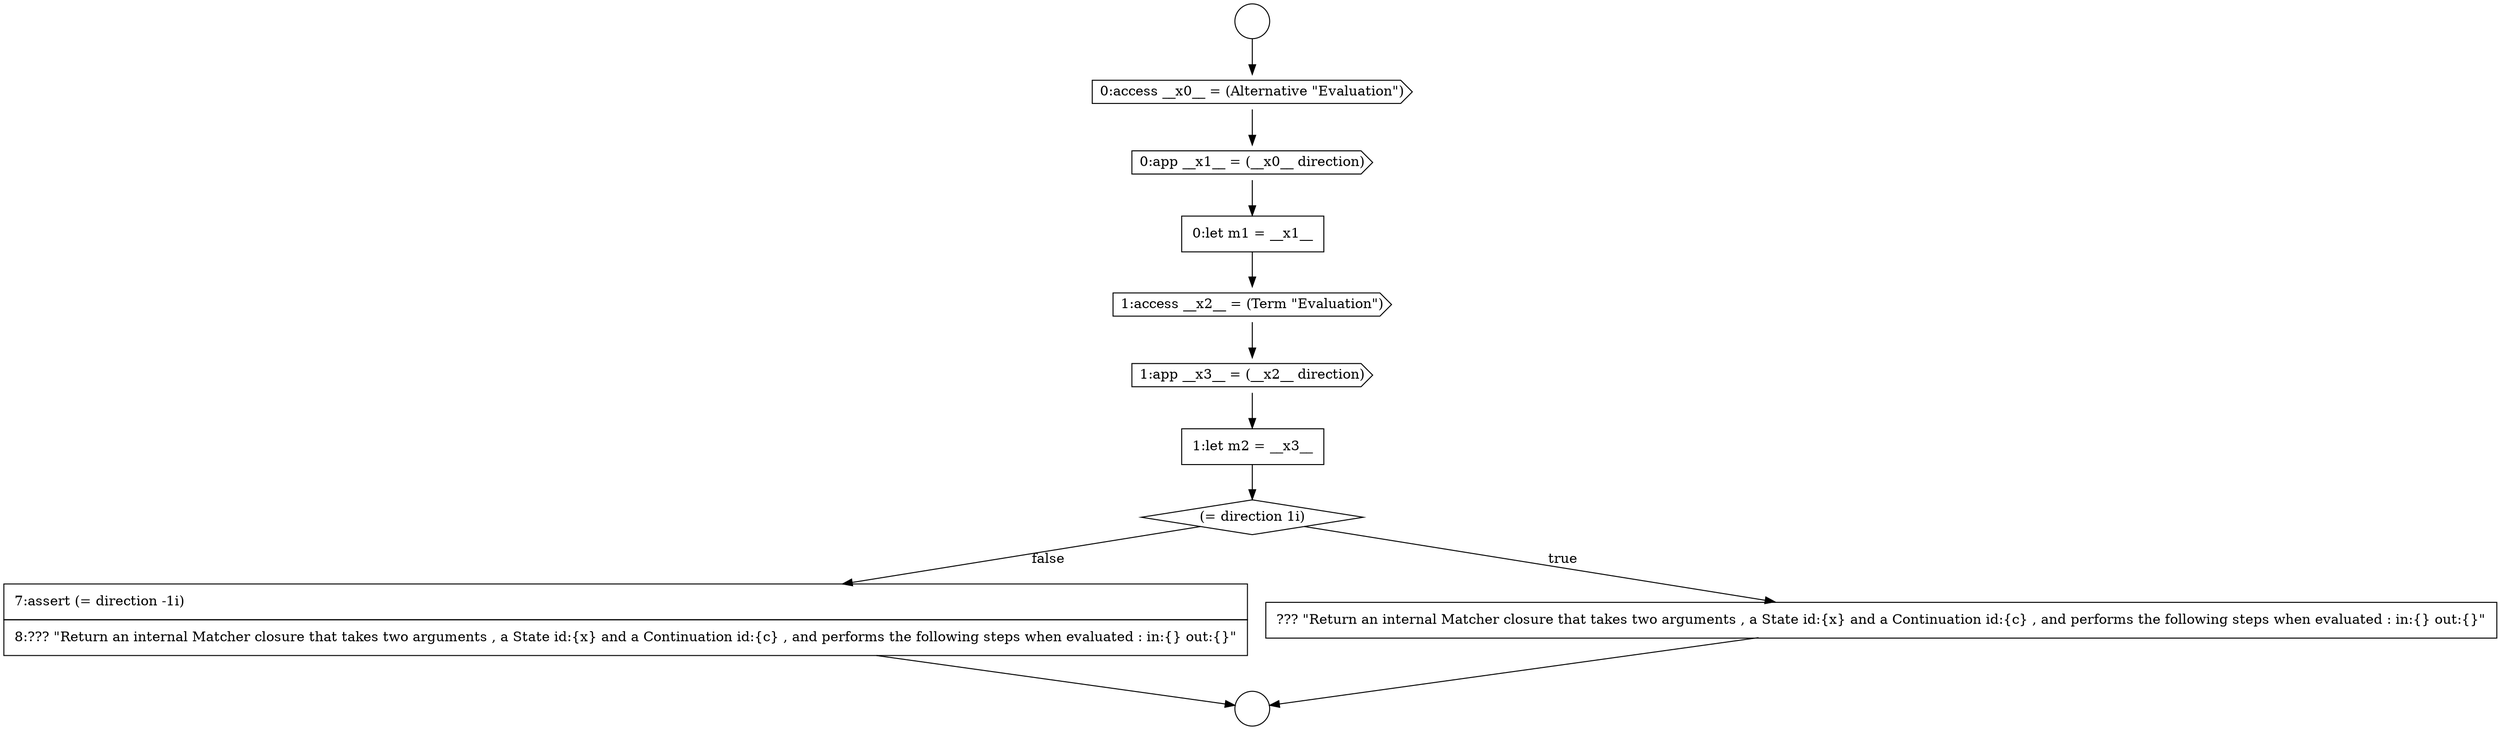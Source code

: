 digraph {
  node13690 [shape=circle label=" " color="black" fillcolor="white" style=filled]
  node13692 [shape=cds, label=<<font color="black">0:access __x0__ = (Alternative &quot;Evaluation&quot;)</font>> color="black" fillcolor="white" style=filled]
  node13700 [shape=none, margin=0, label=<<font color="black">
    <table border="0" cellborder="1" cellspacing="0" cellpadding="10">
      <tr><td align="left">7:assert (= direction -1i)</td></tr>
      <tr><td align="left">8:??? &quot;Return an internal Matcher closure that takes two arguments , a State id:{x} and a Continuation id:{c} , and performs the following steps when evaluated : in:{} out:{}&quot;</td></tr>
    </table>
  </font>> color="black" fillcolor="white" style=filled]
  node13696 [shape=cds, label=<<font color="black">1:app __x3__ = (__x2__ direction)</font>> color="black" fillcolor="white" style=filled]
  node13698 [shape=diamond, label=<<font color="black">(= direction 1i)</font>> color="black" fillcolor="white" style=filled]
  node13694 [shape=none, margin=0, label=<<font color="black">
    <table border="0" cellborder="1" cellspacing="0" cellpadding="10">
      <tr><td align="left">0:let m1 = __x1__</td></tr>
    </table>
  </font>> color="black" fillcolor="white" style=filled]
  node13691 [shape=circle label=" " color="black" fillcolor="white" style=filled]
  node13695 [shape=cds, label=<<font color="black">1:access __x2__ = (Term &quot;Evaluation&quot;)</font>> color="black" fillcolor="white" style=filled]
  node13697 [shape=none, margin=0, label=<<font color="black">
    <table border="0" cellborder="1" cellspacing="0" cellpadding="10">
      <tr><td align="left">1:let m2 = __x3__</td></tr>
    </table>
  </font>> color="black" fillcolor="white" style=filled]
  node13693 [shape=cds, label=<<font color="black">0:app __x1__ = (__x0__ direction)</font>> color="black" fillcolor="white" style=filled]
  node13699 [shape=none, margin=0, label=<<font color="black">
    <table border="0" cellborder="1" cellspacing="0" cellpadding="10">
      <tr><td align="left">??? &quot;Return an internal Matcher closure that takes two arguments , a State id:{x} and a Continuation id:{c} , and performs the following steps when evaluated : in:{} out:{}&quot;</td></tr>
    </table>
  </font>> color="black" fillcolor="white" style=filled]
  node13692 -> node13693 [ color="black"]
  node13695 -> node13696 [ color="black"]
  node13698 -> node13699 [label=<<font color="black">true</font>> color="black"]
  node13698 -> node13700 [label=<<font color="black">false</font>> color="black"]
  node13694 -> node13695 [ color="black"]
  node13690 -> node13692 [ color="black"]
  node13693 -> node13694 [ color="black"]
  node13697 -> node13698 [ color="black"]
  node13699 -> node13691 [ color="black"]
  node13700 -> node13691 [ color="black"]
  node13696 -> node13697 [ color="black"]
}
